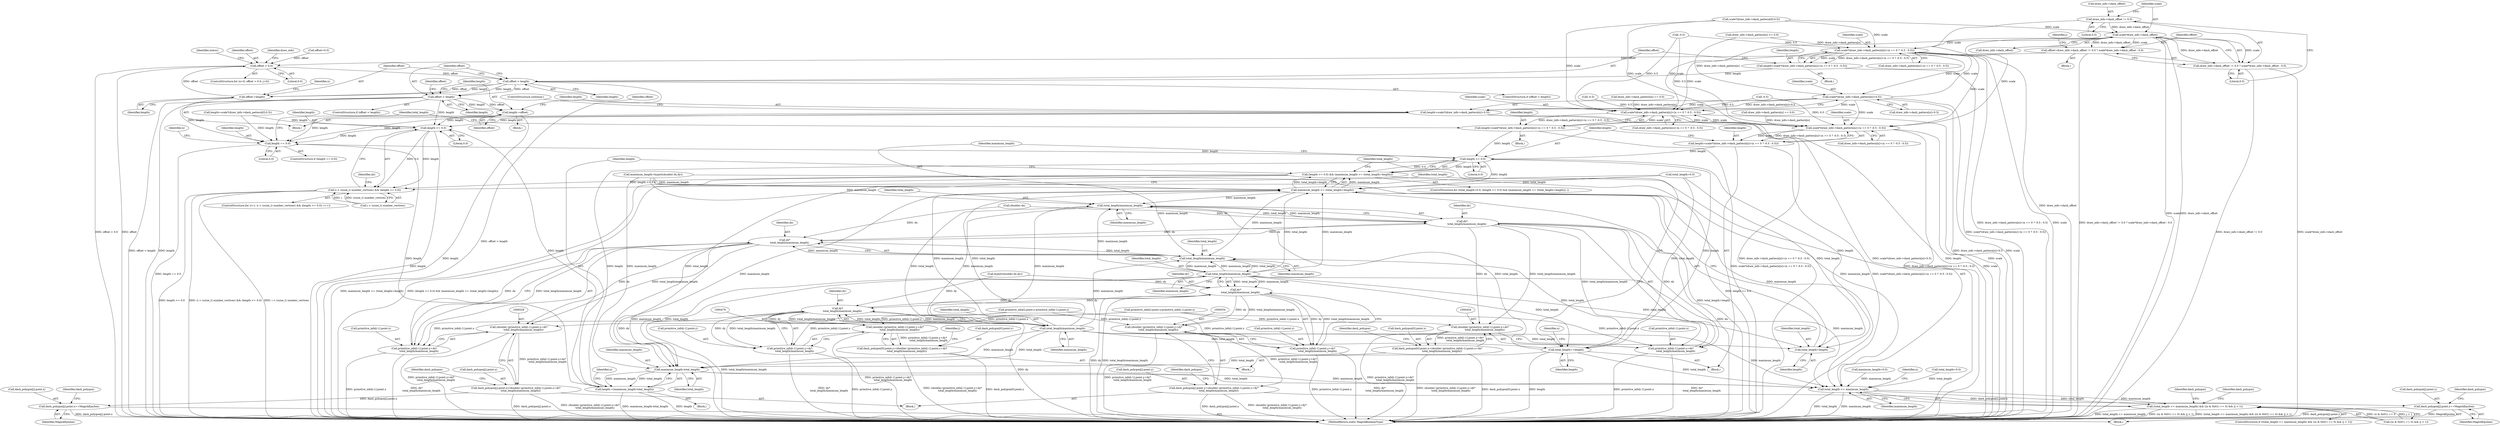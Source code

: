 digraph "0_ImageMagick_726812fa2fa7ce16bcf58f6e115f65427a1c0950_0@pointer" {
"1000219" [label="(Call,draw_info->dash_offset != 0.0)"];
"1000224" [label="(Call,scale*draw_info->dash_offset)"];
"1000216" [label="(Call,offset=draw_info->dash_offset != 0.0 ? scale*draw_info->dash_offset : 0.0)"];
"1000237" [label="(Call,offset > 0.0)"];
"1000271" [label="(Call,offset > length)"];
"1000275" [label="(Call,offset-=length)"];
"1000293" [label="(Call,offset < length)"];
"1000297" [label="(Call,length-=offset)"];
"1000328" [label="(Call,length >= 0.0)"];
"1000322" [label="(Call,(i < (ssize_t) number_vertices) && (length >= 0.0))"];
"1000380" [label="(Call,length == 0.0)"];
"1000419" [label="(Call,length >= 0.0)"];
"1000418" [label="(Call,(length >= 0.0) && (maximum_length >= (total_length+length)))"];
"1000422" [label="(Call,maximum_length >= (total_length+length))"];
"1000467" [label="(Call,total_length/maximum_length)"];
"1000465" [label="(Call,dx*\n            total_length/maximum_length)"];
"1000453" [label="(Call,(double) (primitive_info[i-1].point.x+dx*\n            total_length/maximum_length))"];
"1000445" [label="(Call,dash_polygon[0].point.x=(double) (primitive_info[i-1].point.x+dx*\n            total_length/maximum_length))"];
"1000455" [label="(Call,primitive_info[i-1].point.x+dx*\n            total_length/maximum_length)"];
"1000540" [label="(Call,dx*\n            total_length/maximum_length)"];
"1000528" [label="(Call,(double) (primitive_info[i-1].point.x+dx*\n            total_length/maximum_length))"];
"1000520" [label="(Call,dash_polygon[j].point.x=(double) (primitive_info[i-1].point.x+dx*\n            total_length/maximum_length))"];
"1000684" [label="(Call,dash_polygon[j].point.x+=MagickEpsilon)"];
"1000530" [label="(Call,primitive_info[i-1].point.x+dx*\n            total_length/maximum_length)"];
"1000492" [label="(Call,total_length/maximum_length)"];
"1000424" [label="(Call,total_length+length)"];
"1000428" [label="(Call,total_length+=length)"];
"1000542" [label="(Call,total_length/maximum_length)"];
"1000567" [label="(Call,total_length/maximum_length)"];
"1000565" [label="(Call,dy*\n            total_length/maximum_length)"];
"1000490" [label="(Call,dy*\n            total_length/maximum_length)"];
"1000478" [label="(Call,(double) (primitive_info[i-1].point.y+dy*\n            total_length/maximum_length))"];
"1000470" [label="(Call,dash_polygon[0].point.y=(double) (primitive_info[i-1].point.y+dy*\n            total_length/maximum_length))"];
"1000480" [label="(Call,primitive_info[i-1].point.y+dy*\n            total_length/maximum_length)"];
"1000553" [label="(Call,(double) (primitive_info[i-1].point.y+dy*\n            total_length/maximum_length))"];
"1000545" [label="(Call,dash_polygon[j].point.y=(double) (primitive_info[i-1].point.y+dy*\n            total_length/maximum_length))"];
"1000693" [label="(Call,dash_polygon[j].point.y+=MagickEpsilon)"];
"1000555" [label="(Call,primitive_info[i-1].point.y+dy*\n            total_length/maximum_length)"];
"1000634" [label="(Call,maximum_length-total_length)"];
"1000632" [label="(Call,length-=(maximum_length-total_length))"];
"1000662" [label="(Call,total_length <= maximum_length)"];
"1000661" [label="(Call,(total_length <= maximum_length) && ((n & 0x01) == 0) && (j > 1))"];
"1000218" [label="(Call,draw_info->dash_offset != 0.0 ? scale*draw_info->dash_offset : 0.0)"];
"1000255" [label="(Call,scale*(draw_info->dash_pattern[n]+(n == 0 ? -0.5 : 0.5)))"];
"1000253" [label="(Call,length=scale*(draw_info->dash_pattern[n]+(n == 0 ? -0.5 : 0.5)))"];
"1000282" [label="(Call,scale*(draw_info->dash_pattern[n]+0.5))"];
"1000280" [label="(Call,length=scale*(draw_info->dash_pattern[n]+0.5))"];
"1000399" [label="(Call,scale*(draw_info->dash_pattern[n]+(n == 0 ? -0.5 : 0.5)))"];
"1000397" [label="(Call,length=scale*(draw_info->dash_pattern[n]+(n == 0 ? -0.5 : 0.5)))"];
"1000617" [label="(Call,scale*(draw_info->dash_pattern[n]+(n == 0 ? -0.5 : 0.5)))"];
"1000615" [label="(Call,length=scale*(draw_info->dash_pattern[n]+(n == 0 ? -0.5 : 0.5)))"];
"1000305" [label="(Identifier,offset)"];
"1000491" [label="(Identifier,dy)"];
"1000333" [label="(Block,)"];
"1000480" [label="(Call,primitive_info[i-1].point.y+dy*\n            total_length/maximum_length)"];
"1000469" [label="(Identifier,maximum_length)"];
"1000295" [label="(Identifier,length)"];
"1000467" [label="(Call,total_length/maximum_length)"];
"1000493" [label="(Identifier,total_length)"];
"1000566" [label="(Identifier,dy)"];
"1000372" [label="(Call,maximum_length=hypot((double) dx,dy))"];
"1000225" [label="(Identifier,scale)"];
"1000496" [label="(Identifier,j)"];
"1000375" [label="(Call,(double) dx)"];
"1000556" [label="(Call,primitive_info[i-1].point.y)"];
"1000216" [label="(Call,offset=draw_info->dash_offset != 0.0 ? scale*draw_info->dash_offset : 0.0)"];
"1000400" [label="(Identifier,scale)"];
"1000541" [label="(Identifier,dx)"];
"1000415" [label="(Call,total_length=0.0)"];
"1000663" [label="(Identifier,total_length)"];
"1000217" [label="(Identifier,offset)"];
"1000318" [label="(ControlStructure,for (i=1; (i < (ssize_t) number_vertices) && (length >= 0.0); i++))"];
"1000453" [label="(Call,(double) (primitive_info[i-1].point.x+dx*\n            total_length/maximum_length))"];
"1000304" [label="(Call,offset=0.0)"];
"1000422" [label="(Call,maximum_length >= (total_length+length))"];
"1000471" [label="(Call,dash_polygon[0].point.y)"];
"1000293" [label="(Call,offset < length)"];
"1000281" [label="(Identifier,length)"];
"1000520" [label="(Call,dash_polygon[j].point.x=(double) (primitive_info[i-1].point.x+dx*\n            total_length/maximum_length))"];
"1000445" [label="(Call,dash_polygon[0].point.x=(double) (primitive_info[i-1].point.x+dx*\n            total_length/maximum_length))"];
"1000674" [label="(Block,)"];
"1000277" [label="(Identifier,length)"];
"1000494" [label="(Identifier,maximum_length)"];
"1000255" [label="(Call,scale*(draw_info->dash_pattern[n]+(n == 0 ? -0.5 : 0.5)))"];
"1000668" [label="(Identifier,n)"];
"1000219" [label="(Call,draw_info->dash_offset != 0.0)"];
"1000549" [label="(Identifier,dash_polygon)"];
"1000543" [label="(Identifier,total_length)"];
"1000455" [label="(Call,primitive_info[i-1].point.x+dx*\n            total_length/maximum_length)"];
"1000567" [label="(Call,total_length/maximum_length)"];
"1000420" [label="(Identifier,length)"];
"1000383" [label="(Block,)"];
"1000605" [label="(Call,draw_info->dash_pattern[n] == 0.0)"];
"1000329" [label="(Identifier,length)"];
"1000229" [label="(Literal,0.0)"];
"1000272" [label="(Identifier,offset)"];
"1000233" [label="(ControlStructure,for (n=0; offset > 0.0; j=0))"];
"1000615" [label="(Call,length=scale*(draw_info->dash_pattern[n]+(n == 0 ? -0.5 : 0.5)))"];
"1000618" [label="(Identifier,scale)"];
"1000542" [label="(Call,total_length/maximum_length)"];
"1000540" [label="(Call,dx*\n            total_length/maximum_length)"];
"1000490" [label="(Call,dy*\n            total_length/maximum_length)"];
"1000335" [label="(Identifier,dx)"];
"1000694" [label="(Call,dash_polygon[j].point.y)"];
"1000429" [label="(Identifier,total_length)"];
"1000446" [label="(Call,dash_polygon[0].point.x)"];
"1000636" [label="(Identifier,total_length)"];
"1000271" [label="(Call,offset > length)"];
"1000299" [label="(Identifier,offset)"];
"1000635" [label="(Identifier,maximum_length)"];
"1000660" [label="(ControlStructure,if ((total_length <= maximum_length) && ((n & 0x01) == 0) && (j > 1)))"];
"1000544" [label="(Identifier,maximum_length)"];
"1000322" [label="(Call,(i < (ssize_t) number_vertices) && (length >= 0.0))"];
"1000684" [label="(Call,dash_polygon[j].point.x+=MagickEpsilon)"];
"1000310" [label="(Identifier,status)"];
"1000531" [label="(Call,primitive_info[i-1].point.x)"];
"1000629" [label="(Call,-0.5)"];
"1000315" [label="(Call,total_length=0.0)"];
"1000573" [label="(Identifier,dash_polygon)"];
"1000421" [label="(Literal,0.0)"];
"1000280" [label="(Call,length=scale*(draw_info->dash_pattern[n]+0.5))"];
"1000296" [label="(Block,)"];
"1000270" [label="(ControlStructure,if (offset > length))"];
"1000478" [label="(Call,(double) (primitive_info[i-1].point.y+dy*\n            total_length/maximum_length))"];
"1000665" [label="(Call,((n & 0x01) == 0) && (j > 1))"];
"1000466" [label="(Identifier,dx)"];
"1000425" [label="(Identifier,total_length)"];
"1000273" [label="(Identifier,length)"];
"1000231" [label="(Identifier,j)"];
"1000381" [label="(Identifier,length)"];
"1000336" [label="(Call,primitive_info[i].point.x-primitive_info[i-1].point.x)"];
"1000323" [label="(Call,i < (ssize_t) number_vertices)"];
"1000205" [label="(Call,length=scale*(draw_info->dash_pattern[0]-0.5))"];
"1000284" [label="(Call,draw_info->dash_pattern[n]+0.5)"];
"1000416" [label="(Identifier,total_length)"];
"1000640" [label="(Identifier,n)"];
"1000398" [label="(Identifier,length)"];
"1000546" [label="(Call,dash_polygon[j].point.y)"];
"1000424" [label="(Call,total_length+length)"];
"1000456" [label="(Call,primitive_info[i-1].point.x)"];
"1000474" [label="(Identifier,dash_polygon)"];
"1000569" [label="(Identifier,maximum_length)"];
"1000692" [label="(Identifier,MagickEpsilon)"];
"1000763" [label="(MethodReturn,static MagickBooleanType)"];
"1000397" [label="(Call,length=scale*(draw_info->dash_pattern[n]+(n == 0 ? -0.5 : 0.5)))"];
"1000411" [label="(Call,-0.5)"];
"1000220" [label="(Call,draw_info->dash_offset)"];
"1000292" [label="(ControlStructure,if (offset < length))"];
"1000499" [label="(Block,)"];
"1000419" [label="(Call,length >= 0.0)"];
"1000283" [label="(Identifier,scale)"];
"1000297" [label="(Call,length-=offset)"];
"1000301" [label="(Identifier,offset)"];
"1000470" [label="(Call,dash_polygon[0].point.y=(double) (primitive_info[i-1].point.y+dy*\n            total_length/maximum_length))"];
"1000294" [label="(Identifier,offset)"];
"1000267" [label="(Call,-0.5)"];
"1000245" [label="(Call,draw_info->dash_pattern[n] <= 0.0)"];
"1000568" [label="(Identifier,total_length)"];
"1000677" [label="(Identifier,dash_polygon)"];
"1000254" [label="(Identifier,length)"];
"1000616" [label="(Identifier,length)"];
"1000276" [label="(Identifier,offset)"];
"1000237" [label="(Call,offset > 0.0)"];
"1000530" [label="(Call,primitive_info[i-1].point.x+dx*\n            total_length/maximum_length)"];
"1000545" [label="(Call,dash_polygon[j].point.y=(double) (primitive_info[i-1].point.y+dy*\n            total_length/maximum_length))"];
"1000279" [label="(Identifier,n)"];
"1000633" [label="(Identifier,length)"];
"1000226" [label="(Call,draw_info->dash_offset)"];
"1000291" [label="(ControlStructure,continue;)"];
"1000387" [label="(Call,draw_info->dash_pattern[n] == 0.0)"];
"1000437" [label="(Block,)"];
"1000528" [label="(Call,(double) (primitive_info[i-1].point.x+dx*\n            total_length/maximum_length))"];
"1000492" [label="(Call,total_length/maximum_length)"];
"1000385" [label="(Identifier,n)"];
"1000465" [label="(Call,dx*\n            total_length/maximum_length)"];
"1000207" [label="(Call,scale*(draw_info->dash_pattern[0]-0.5))"];
"1000664" [label="(Identifier,maximum_length)"];
"1000401" [label="(Call,draw_info->dash_pattern[n]+(n == 0 ? -0.5 : 0.5))"];
"1000256" [label="(Identifier,scale)"];
"1000218" [label="(Call,draw_info->dash_offset != 0.0 ? scale*draw_info->dash_offset : 0.0)"];
"1000428" [label="(Call,total_length+=length)"];
"1000224" [label="(Call,scale*draw_info->dash_offset)"];
"1000239" [label="(Literal,0.0)"];
"1000275" [label="(Call,offset-=length)"];
"1000382" [label="(Literal,0.0)"];
"1000238" [label="(Identifier,offset)"];
"1000282" [label="(Call,scale*(draw_info->dash_pattern[n]+0.5))"];
"1000662" [label="(Call,total_length <= maximum_length)"];
"1000661" [label="(Call,(total_length <= maximum_length) && ((n & 0x01) == 0) && (j > 1))"];
"1000253" [label="(Call,length=scale*(draw_info->dash_pattern[n]+(n == 0 ? -0.5 : 0.5)))"];
"1000243" [label="(Block,)"];
"1000426" [label="(Identifier,length)"];
"1000701" [label="(Identifier,MagickEpsilon)"];
"1000705" [label="(Identifier,dash_polygon)"];
"1000553" [label="(Call,(double) (primitive_info[i-1].point.y+dy*\n            total_length/maximum_length))"];
"1000632" [label="(Call,length-=(maximum_length-total_length))"];
"1000380" [label="(Call,length == 0.0)"];
"1000330" [label="(Literal,0.0)"];
"1000257" [label="(Call,draw_info->dash_pattern[n]+(n == 0 ? -0.5 : 0.5))"];
"1000414" [label="(ControlStructure,for (total_length=0.0; (length >= 0.0) && (maximum_length >= (total_length+length)); ))"];
"1000521" [label="(Call,dash_polygon[j].point.x)"];
"1000312" [label="(Call,maximum_length=0.0)"];
"1000328" [label="(Call,length >= 0.0)"];
"1000379" [label="(ControlStructure,if (length == 0.0))"];
"1000468" [label="(Identifier,total_length)"];
"1000298" [label="(Identifier,length)"];
"1000617" [label="(Call,scale*(draw_info->dash_pattern[n]+(n == 0 ? -0.5 : 0.5)))"];
"1000685" [label="(Call,dash_polygon[j].point.x)"];
"1000697" [label="(Identifier,dash_polygon)"];
"1000399" [label="(Call,scale*(draw_info->dash_pattern[n]+(n == 0 ? -0.5 : 0.5)))"];
"1000619" [label="(Call,draw_info->dash_pattern[n]+(n == 0 ? -0.5 : 0.5))"];
"1000434" [label="(Identifier,n)"];
"1000634" [label="(Call,maximum_length-total_length)"];
"1000427" [label="(Block,)"];
"1000735" [label="(Identifier,dash_polygon)"];
"1000223" [label="(Literal,0.0)"];
"1000430" [label="(Identifier,length)"];
"1000374" [label="(Call,hypot((double) dx,dy))"];
"1000555" [label="(Call,primitive_info[i-1].point.y+dy*\n            total_length/maximum_length)"];
"1000274" [label="(Block,)"];
"1000423" [label="(Identifier,maximum_length)"];
"1000355" [label="(Call,primitive_info[i].point.y-primitive_info[i-1].point.y)"];
"1000105" [label="(Block,)"];
"1000565" [label="(Call,dy*\n            total_length/maximum_length)"];
"1000248" [label="(Identifier,draw_info)"];
"1000481" [label="(Call,primitive_info[i-1].point.y)"];
"1000693" [label="(Call,dash_polygon[j].point.y+=MagickEpsilon)"];
"1000418" [label="(Call,(length >= 0.0) && (maximum_length >= (total_length+length)))"];
"1000219" -> "1000218"  [label="AST: "];
"1000219" -> "1000223"  [label="CFG: "];
"1000220" -> "1000219"  [label="AST: "];
"1000223" -> "1000219"  [label="AST: "];
"1000225" -> "1000219"  [label="CFG: "];
"1000229" -> "1000219"  [label="CFG: "];
"1000219" -> "1000763"  [label="DDG: draw_info->dash_offset"];
"1000219" -> "1000224"  [label="DDG: draw_info->dash_offset"];
"1000224" -> "1000218"  [label="AST: "];
"1000224" -> "1000226"  [label="CFG: "];
"1000225" -> "1000224"  [label="AST: "];
"1000226" -> "1000224"  [label="AST: "];
"1000218" -> "1000224"  [label="CFG: "];
"1000224" -> "1000763"  [label="DDG: scale"];
"1000224" -> "1000763"  [label="DDG: draw_info->dash_offset"];
"1000224" -> "1000216"  [label="DDG: scale"];
"1000224" -> "1000216"  [label="DDG: draw_info->dash_offset"];
"1000224" -> "1000218"  [label="DDG: scale"];
"1000224" -> "1000218"  [label="DDG: draw_info->dash_offset"];
"1000207" -> "1000224"  [label="DDG: scale"];
"1000224" -> "1000255"  [label="DDG: scale"];
"1000224" -> "1000399"  [label="DDG: scale"];
"1000224" -> "1000617"  [label="DDG: scale"];
"1000216" -> "1000105"  [label="AST: "];
"1000216" -> "1000218"  [label="CFG: "];
"1000217" -> "1000216"  [label="AST: "];
"1000218" -> "1000216"  [label="AST: "];
"1000231" -> "1000216"  [label="CFG: "];
"1000216" -> "1000763"  [label="DDG: draw_info->dash_offset != 0.0 ? scale*draw_info->dash_offset : 0.0"];
"1000216" -> "1000237"  [label="DDG: offset"];
"1000237" -> "1000233"  [label="AST: "];
"1000237" -> "1000239"  [label="CFG: "];
"1000238" -> "1000237"  [label="AST: "];
"1000239" -> "1000237"  [label="AST: "];
"1000248" -> "1000237"  [label="CFG: "];
"1000310" -> "1000237"  [label="CFG: "];
"1000237" -> "1000763"  [label="DDG: offset > 0.0"];
"1000237" -> "1000763"  [label="DDG: offset"];
"1000304" -> "1000237"  [label="DDG: offset"];
"1000275" -> "1000237"  [label="DDG: offset"];
"1000237" -> "1000271"  [label="DDG: offset"];
"1000271" -> "1000270"  [label="AST: "];
"1000271" -> "1000273"  [label="CFG: "];
"1000272" -> "1000271"  [label="AST: "];
"1000273" -> "1000271"  [label="AST: "];
"1000276" -> "1000271"  [label="CFG: "];
"1000294" -> "1000271"  [label="CFG: "];
"1000271" -> "1000763"  [label="DDG: offset > length"];
"1000253" -> "1000271"  [label="DDG: length"];
"1000271" -> "1000275"  [label="DDG: length"];
"1000271" -> "1000275"  [label="DDG: offset"];
"1000271" -> "1000293"  [label="DDG: offset"];
"1000271" -> "1000293"  [label="DDG: length"];
"1000275" -> "1000274"  [label="AST: "];
"1000275" -> "1000277"  [label="CFG: "];
"1000276" -> "1000275"  [label="AST: "];
"1000277" -> "1000275"  [label="AST: "];
"1000279" -> "1000275"  [label="CFG: "];
"1000293" -> "1000292"  [label="AST: "];
"1000293" -> "1000295"  [label="CFG: "];
"1000294" -> "1000293"  [label="AST: "];
"1000295" -> "1000293"  [label="AST: "];
"1000298" -> "1000293"  [label="CFG: "];
"1000305" -> "1000293"  [label="CFG: "];
"1000293" -> "1000763"  [label="DDG: offset < length"];
"1000293" -> "1000763"  [label="DDG: length"];
"1000293" -> "1000297"  [label="DDG: offset"];
"1000293" -> "1000297"  [label="DDG: length"];
"1000293" -> "1000328"  [label="DDG: length"];
"1000293" -> "1000380"  [label="DDG: length"];
"1000297" -> "1000296"  [label="AST: "];
"1000297" -> "1000299"  [label="CFG: "];
"1000298" -> "1000297"  [label="AST: "];
"1000299" -> "1000297"  [label="AST: "];
"1000301" -> "1000297"  [label="CFG: "];
"1000297" -> "1000763"  [label="DDG: length"];
"1000297" -> "1000328"  [label="DDG: length"];
"1000297" -> "1000380"  [label="DDG: length"];
"1000328" -> "1000322"  [label="AST: "];
"1000328" -> "1000330"  [label="CFG: "];
"1000329" -> "1000328"  [label="AST: "];
"1000330" -> "1000328"  [label="AST: "];
"1000322" -> "1000328"  [label="CFG: "];
"1000328" -> "1000763"  [label="DDG: length"];
"1000328" -> "1000322"  [label="DDG: length"];
"1000328" -> "1000322"  [label="DDG: 0.0"];
"1000632" -> "1000328"  [label="DDG: length"];
"1000205" -> "1000328"  [label="DDG: length"];
"1000280" -> "1000328"  [label="DDG: length"];
"1000328" -> "1000380"  [label="DDG: length"];
"1000322" -> "1000318"  [label="AST: "];
"1000322" -> "1000323"  [label="CFG: "];
"1000323" -> "1000322"  [label="AST: "];
"1000335" -> "1000322"  [label="CFG: "];
"1000663" -> "1000322"  [label="CFG: "];
"1000322" -> "1000763"  [label="DDG: length >= 0.0"];
"1000322" -> "1000763"  [label="DDG: (i < (ssize_t) number_vertices) && (length >= 0.0)"];
"1000322" -> "1000763"  [label="DDG: i < (ssize_t) number_vertices"];
"1000323" -> "1000322"  [label="DDG: i"];
"1000323" -> "1000322"  [label="DDG: (ssize_t) number_vertices"];
"1000418" -> "1000322"  [label="DDG: length >= 0.0"];
"1000380" -> "1000379"  [label="AST: "];
"1000380" -> "1000382"  [label="CFG: "];
"1000381" -> "1000380"  [label="AST: "];
"1000382" -> "1000380"  [label="AST: "];
"1000385" -> "1000380"  [label="CFG: "];
"1000416" -> "1000380"  [label="CFG: "];
"1000380" -> "1000763"  [label="DDG: length == 0.0"];
"1000632" -> "1000380"  [label="DDG: length"];
"1000205" -> "1000380"  [label="DDG: length"];
"1000280" -> "1000380"  [label="DDG: length"];
"1000380" -> "1000419"  [label="DDG: length"];
"1000419" -> "1000418"  [label="AST: "];
"1000419" -> "1000421"  [label="CFG: "];
"1000420" -> "1000419"  [label="AST: "];
"1000421" -> "1000419"  [label="AST: "];
"1000423" -> "1000419"  [label="CFG: "];
"1000418" -> "1000419"  [label="CFG: "];
"1000419" -> "1000418"  [label="DDG: length"];
"1000419" -> "1000418"  [label="DDG: 0.0"];
"1000397" -> "1000419"  [label="DDG: length"];
"1000615" -> "1000419"  [label="DDG: length"];
"1000419" -> "1000422"  [label="DDG: length"];
"1000419" -> "1000424"  [label="DDG: length"];
"1000419" -> "1000428"  [label="DDG: length"];
"1000419" -> "1000632"  [label="DDG: length"];
"1000418" -> "1000414"  [label="AST: "];
"1000418" -> "1000422"  [label="CFG: "];
"1000422" -> "1000418"  [label="AST: "];
"1000429" -> "1000418"  [label="CFG: "];
"1000633" -> "1000418"  [label="CFG: "];
"1000418" -> "1000763"  [label="DDG: maximum_length >= (total_length+length)"];
"1000418" -> "1000763"  [label="DDG: (length >= 0.0) && (maximum_length >= (total_length+length))"];
"1000418" -> "1000763"  [label="DDG: length >= 0.0"];
"1000422" -> "1000418"  [label="DDG: maximum_length"];
"1000422" -> "1000418"  [label="DDG: total_length+length"];
"1000422" -> "1000424"  [label="CFG: "];
"1000423" -> "1000422"  [label="AST: "];
"1000424" -> "1000422"  [label="AST: "];
"1000422" -> "1000763"  [label="DDG: total_length+length"];
"1000567" -> "1000422"  [label="DDG: maximum_length"];
"1000567" -> "1000422"  [label="DDG: total_length"];
"1000492" -> "1000422"  [label="DDG: maximum_length"];
"1000492" -> "1000422"  [label="DDG: total_length"];
"1000372" -> "1000422"  [label="DDG: maximum_length"];
"1000415" -> "1000422"  [label="DDG: total_length"];
"1000422" -> "1000467"  [label="DDG: maximum_length"];
"1000422" -> "1000542"  [label="DDG: maximum_length"];
"1000422" -> "1000634"  [label="DDG: maximum_length"];
"1000422" -> "1000662"  [label="DDG: maximum_length"];
"1000467" -> "1000465"  [label="AST: "];
"1000467" -> "1000469"  [label="CFG: "];
"1000468" -> "1000467"  [label="AST: "];
"1000469" -> "1000467"  [label="AST: "];
"1000465" -> "1000467"  [label="CFG: "];
"1000467" -> "1000465"  [label="DDG: total_length"];
"1000467" -> "1000465"  [label="DDG: maximum_length"];
"1000428" -> "1000467"  [label="DDG: total_length"];
"1000567" -> "1000467"  [label="DDG: maximum_length"];
"1000492" -> "1000467"  [label="DDG: maximum_length"];
"1000372" -> "1000467"  [label="DDG: maximum_length"];
"1000467" -> "1000492"  [label="DDG: total_length"];
"1000467" -> "1000492"  [label="DDG: maximum_length"];
"1000465" -> "1000455"  [label="AST: "];
"1000466" -> "1000465"  [label="AST: "];
"1000455" -> "1000465"  [label="CFG: "];
"1000465" -> "1000763"  [label="DDG: dx"];
"1000465" -> "1000453"  [label="DDG: dx"];
"1000465" -> "1000453"  [label="DDG: total_length/maximum_length"];
"1000465" -> "1000455"  [label="DDG: dx"];
"1000465" -> "1000455"  [label="DDG: total_length/maximum_length"];
"1000375" -> "1000465"  [label="DDG: dx"];
"1000540" -> "1000465"  [label="DDG: dx"];
"1000465" -> "1000540"  [label="DDG: dx"];
"1000453" -> "1000445"  [label="AST: "];
"1000453" -> "1000455"  [label="CFG: "];
"1000454" -> "1000453"  [label="AST: "];
"1000455" -> "1000453"  [label="AST: "];
"1000445" -> "1000453"  [label="CFG: "];
"1000453" -> "1000763"  [label="DDG: primitive_info[i-1].point.x+dx*\n            total_length/maximum_length"];
"1000453" -> "1000445"  [label="DDG: primitive_info[i-1].point.x+dx*\n            total_length/maximum_length"];
"1000336" -> "1000453"  [label="DDG: primitive_info[i-1].point.x"];
"1000445" -> "1000437"  [label="AST: "];
"1000446" -> "1000445"  [label="AST: "];
"1000474" -> "1000445"  [label="CFG: "];
"1000445" -> "1000763"  [label="DDG: dash_polygon[0].point.x"];
"1000445" -> "1000763"  [label="DDG: (double) (primitive_info[i-1].point.x+dx*\n            total_length/maximum_length)"];
"1000456" -> "1000455"  [label="AST: "];
"1000455" -> "1000763"  [label="DDG: dx*\n            total_length/maximum_length"];
"1000455" -> "1000763"  [label="DDG: primitive_info[i-1].point.x"];
"1000336" -> "1000455"  [label="DDG: primitive_info[i-1].point.x"];
"1000540" -> "1000530"  [label="AST: "];
"1000540" -> "1000542"  [label="CFG: "];
"1000541" -> "1000540"  [label="AST: "];
"1000542" -> "1000540"  [label="AST: "];
"1000530" -> "1000540"  [label="CFG: "];
"1000540" -> "1000763"  [label="DDG: dx"];
"1000540" -> "1000528"  [label="DDG: dx"];
"1000540" -> "1000528"  [label="DDG: total_length/maximum_length"];
"1000540" -> "1000530"  [label="DDG: dx"];
"1000540" -> "1000530"  [label="DDG: total_length/maximum_length"];
"1000375" -> "1000540"  [label="DDG: dx"];
"1000542" -> "1000540"  [label="DDG: total_length"];
"1000542" -> "1000540"  [label="DDG: maximum_length"];
"1000528" -> "1000520"  [label="AST: "];
"1000528" -> "1000530"  [label="CFG: "];
"1000529" -> "1000528"  [label="AST: "];
"1000530" -> "1000528"  [label="AST: "];
"1000520" -> "1000528"  [label="CFG: "];
"1000528" -> "1000763"  [label="DDG: primitive_info[i-1].point.x+dx*\n            total_length/maximum_length"];
"1000528" -> "1000520"  [label="DDG: primitive_info[i-1].point.x+dx*\n            total_length/maximum_length"];
"1000336" -> "1000528"  [label="DDG: primitive_info[i-1].point.x"];
"1000520" -> "1000499"  [label="AST: "];
"1000521" -> "1000520"  [label="AST: "];
"1000549" -> "1000520"  [label="CFG: "];
"1000520" -> "1000763"  [label="DDG: (double) (primitive_info[i-1].point.x+dx*\n            total_length/maximum_length)"];
"1000520" -> "1000763"  [label="DDG: dash_polygon[j].point.x"];
"1000520" -> "1000684"  [label="DDG: dash_polygon[j].point.x"];
"1000684" -> "1000674"  [label="AST: "];
"1000684" -> "1000692"  [label="CFG: "];
"1000685" -> "1000684"  [label="AST: "];
"1000692" -> "1000684"  [label="AST: "];
"1000697" -> "1000684"  [label="CFG: "];
"1000684" -> "1000763"  [label="DDG: dash_polygon[j].point.x"];
"1000531" -> "1000530"  [label="AST: "];
"1000530" -> "1000763"  [label="DDG: dx*\n            total_length/maximum_length"];
"1000530" -> "1000763"  [label="DDG: primitive_info[i-1].point.x"];
"1000336" -> "1000530"  [label="DDG: primitive_info[i-1].point.x"];
"1000492" -> "1000490"  [label="AST: "];
"1000492" -> "1000494"  [label="CFG: "];
"1000493" -> "1000492"  [label="AST: "];
"1000494" -> "1000492"  [label="AST: "];
"1000490" -> "1000492"  [label="CFG: "];
"1000492" -> "1000424"  [label="DDG: total_length"];
"1000492" -> "1000428"  [label="DDG: total_length"];
"1000492" -> "1000490"  [label="DDG: total_length"];
"1000492" -> "1000490"  [label="DDG: maximum_length"];
"1000492" -> "1000542"  [label="DDG: maximum_length"];
"1000492" -> "1000634"  [label="DDG: maximum_length"];
"1000492" -> "1000634"  [label="DDG: total_length"];
"1000492" -> "1000662"  [label="DDG: maximum_length"];
"1000424" -> "1000426"  [label="CFG: "];
"1000425" -> "1000424"  [label="AST: "];
"1000426" -> "1000424"  [label="AST: "];
"1000567" -> "1000424"  [label="DDG: total_length"];
"1000415" -> "1000424"  [label="DDG: total_length"];
"1000428" -> "1000427"  [label="AST: "];
"1000428" -> "1000430"  [label="CFG: "];
"1000429" -> "1000428"  [label="AST: "];
"1000430" -> "1000428"  [label="AST: "];
"1000434" -> "1000428"  [label="CFG: "];
"1000428" -> "1000763"  [label="DDG: length"];
"1000567" -> "1000428"  [label="DDG: total_length"];
"1000415" -> "1000428"  [label="DDG: total_length"];
"1000428" -> "1000542"  [label="DDG: total_length"];
"1000428" -> "1000634"  [label="DDG: total_length"];
"1000428" -> "1000662"  [label="DDG: total_length"];
"1000542" -> "1000544"  [label="CFG: "];
"1000543" -> "1000542"  [label="AST: "];
"1000544" -> "1000542"  [label="AST: "];
"1000567" -> "1000542"  [label="DDG: maximum_length"];
"1000372" -> "1000542"  [label="DDG: maximum_length"];
"1000542" -> "1000567"  [label="DDG: total_length"];
"1000542" -> "1000567"  [label="DDG: maximum_length"];
"1000567" -> "1000565"  [label="AST: "];
"1000567" -> "1000569"  [label="CFG: "];
"1000568" -> "1000567"  [label="AST: "];
"1000569" -> "1000567"  [label="AST: "];
"1000565" -> "1000567"  [label="CFG: "];
"1000567" -> "1000565"  [label="DDG: total_length"];
"1000567" -> "1000565"  [label="DDG: maximum_length"];
"1000567" -> "1000634"  [label="DDG: maximum_length"];
"1000567" -> "1000634"  [label="DDG: total_length"];
"1000567" -> "1000662"  [label="DDG: maximum_length"];
"1000565" -> "1000555"  [label="AST: "];
"1000566" -> "1000565"  [label="AST: "];
"1000555" -> "1000565"  [label="CFG: "];
"1000565" -> "1000763"  [label="DDG: dy"];
"1000565" -> "1000763"  [label="DDG: total_length/maximum_length"];
"1000565" -> "1000490"  [label="DDG: dy"];
"1000565" -> "1000553"  [label="DDG: dy"];
"1000565" -> "1000553"  [label="DDG: total_length/maximum_length"];
"1000565" -> "1000555"  [label="DDG: dy"];
"1000565" -> "1000555"  [label="DDG: total_length/maximum_length"];
"1000490" -> "1000565"  [label="DDG: dy"];
"1000374" -> "1000565"  [label="DDG: dy"];
"1000490" -> "1000480"  [label="AST: "];
"1000491" -> "1000490"  [label="AST: "];
"1000480" -> "1000490"  [label="CFG: "];
"1000490" -> "1000763"  [label="DDG: dy"];
"1000490" -> "1000763"  [label="DDG: total_length/maximum_length"];
"1000490" -> "1000478"  [label="DDG: dy"];
"1000490" -> "1000478"  [label="DDG: total_length/maximum_length"];
"1000490" -> "1000480"  [label="DDG: dy"];
"1000490" -> "1000480"  [label="DDG: total_length/maximum_length"];
"1000374" -> "1000490"  [label="DDG: dy"];
"1000478" -> "1000470"  [label="AST: "];
"1000478" -> "1000480"  [label="CFG: "];
"1000479" -> "1000478"  [label="AST: "];
"1000480" -> "1000478"  [label="AST: "];
"1000470" -> "1000478"  [label="CFG: "];
"1000478" -> "1000763"  [label="DDG: primitive_info[i-1].point.y+dy*\n            total_length/maximum_length"];
"1000478" -> "1000470"  [label="DDG: primitive_info[i-1].point.y+dy*\n            total_length/maximum_length"];
"1000355" -> "1000478"  [label="DDG: primitive_info[i-1].point.y"];
"1000470" -> "1000437"  [label="AST: "];
"1000471" -> "1000470"  [label="AST: "];
"1000496" -> "1000470"  [label="CFG: "];
"1000470" -> "1000763"  [label="DDG: dash_polygon[0].point.y"];
"1000470" -> "1000763"  [label="DDG: (double) (primitive_info[i-1].point.y+dy*\n            total_length/maximum_length)"];
"1000481" -> "1000480"  [label="AST: "];
"1000480" -> "1000763"  [label="DDG: dy*\n            total_length/maximum_length"];
"1000480" -> "1000763"  [label="DDG: primitive_info[i-1].point.y"];
"1000355" -> "1000480"  [label="DDG: primitive_info[i-1].point.y"];
"1000553" -> "1000545"  [label="AST: "];
"1000553" -> "1000555"  [label="CFG: "];
"1000554" -> "1000553"  [label="AST: "];
"1000555" -> "1000553"  [label="AST: "];
"1000545" -> "1000553"  [label="CFG: "];
"1000553" -> "1000763"  [label="DDG: primitive_info[i-1].point.y+dy*\n            total_length/maximum_length"];
"1000553" -> "1000545"  [label="DDG: primitive_info[i-1].point.y+dy*\n            total_length/maximum_length"];
"1000355" -> "1000553"  [label="DDG: primitive_info[i-1].point.y"];
"1000545" -> "1000499"  [label="AST: "];
"1000546" -> "1000545"  [label="AST: "];
"1000573" -> "1000545"  [label="CFG: "];
"1000545" -> "1000763"  [label="DDG: (double) (primitive_info[i-1].point.y+dy*\n            total_length/maximum_length)"];
"1000545" -> "1000763"  [label="DDG: dash_polygon[j].point.y"];
"1000545" -> "1000693"  [label="DDG: dash_polygon[j].point.y"];
"1000693" -> "1000674"  [label="AST: "];
"1000693" -> "1000701"  [label="CFG: "];
"1000694" -> "1000693"  [label="AST: "];
"1000701" -> "1000693"  [label="AST: "];
"1000705" -> "1000693"  [label="CFG: "];
"1000693" -> "1000763"  [label="DDG: MagickEpsilon"];
"1000693" -> "1000763"  [label="DDG: dash_polygon[j].point.y"];
"1000556" -> "1000555"  [label="AST: "];
"1000555" -> "1000763"  [label="DDG: primitive_info[i-1].point.y"];
"1000555" -> "1000763"  [label="DDG: dy*\n            total_length/maximum_length"];
"1000355" -> "1000555"  [label="DDG: primitive_info[i-1].point.y"];
"1000634" -> "1000632"  [label="AST: "];
"1000634" -> "1000636"  [label="CFG: "];
"1000635" -> "1000634"  [label="AST: "];
"1000636" -> "1000634"  [label="AST: "];
"1000632" -> "1000634"  [label="CFG: "];
"1000634" -> "1000632"  [label="DDG: maximum_length"];
"1000634" -> "1000632"  [label="DDG: total_length"];
"1000372" -> "1000634"  [label="DDG: maximum_length"];
"1000415" -> "1000634"  [label="DDG: total_length"];
"1000634" -> "1000662"  [label="DDG: total_length"];
"1000634" -> "1000662"  [label="DDG: maximum_length"];
"1000632" -> "1000333"  [label="AST: "];
"1000633" -> "1000632"  [label="AST: "];
"1000640" -> "1000632"  [label="CFG: "];
"1000632" -> "1000763"  [label="DDG: length"];
"1000632" -> "1000763"  [label="DDG: maximum_length-total_length"];
"1000662" -> "1000661"  [label="AST: "];
"1000662" -> "1000664"  [label="CFG: "];
"1000663" -> "1000662"  [label="AST: "];
"1000664" -> "1000662"  [label="AST: "];
"1000668" -> "1000662"  [label="CFG: "];
"1000661" -> "1000662"  [label="CFG: "];
"1000662" -> "1000763"  [label="DDG: total_length"];
"1000662" -> "1000763"  [label="DDG: maximum_length"];
"1000662" -> "1000661"  [label="DDG: total_length"];
"1000662" -> "1000661"  [label="DDG: maximum_length"];
"1000315" -> "1000662"  [label="DDG: total_length"];
"1000312" -> "1000662"  [label="DDG: maximum_length"];
"1000372" -> "1000662"  [label="DDG: maximum_length"];
"1000661" -> "1000660"  [label="AST: "];
"1000661" -> "1000665"  [label="CFG: "];
"1000665" -> "1000661"  [label="AST: "];
"1000677" -> "1000661"  [label="CFG: "];
"1000735" -> "1000661"  [label="CFG: "];
"1000661" -> "1000763"  [label="DDG: (total_length <= maximum_length) && ((n & 0x01) == 0) && (j > 1)"];
"1000661" -> "1000763"  [label="DDG: total_length <= maximum_length"];
"1000661" -> "1000763"  [label="DDG: ((n & 0x01) == 0) && (j > 1)"];
"1000665" -> "1000661"  [label="DDG: (n & 0x01) == 0"];
"1000665" -> "1000661"  [label="DDG: j > 1"];
"1000218" -> "1000229"  [label="CFG: "];
"1000229" -> "1000218"  [label="AST: "];
"1000218" -> "1000763"  [label="DDG: draw_info->dash_offset != 0.0"];
"1000218" -> "1000763"  [label="DDG: scale*draw_info->dash_offset"];
"1000255" -> "1000253"  [label="AST: "];
"1000255" -> "1000257"  [label="CFG: "];
"1000256" -> "1000255"  [label="AST: "];
"1000257" -> "1000255"  [label="AST: "];
"1000253" -> "1000255"  [label="CFG: "];
"1000255" -> "1000763"  [label="DDG: draw_info->dash_pattern[n]+(n == 0 ? -0.5 : 0.5)"];
"1000255" -> "1000763"  [label="DDG: scale"];
"1000255" -> "1000253"  [label="DDG: scale"];
"1000255" -> "1000253"  [label="DDG: draw_info->dash_pattern[n]+(n == 0 ? -0.5 : 0.5)"];
"1000207" -> "1000255"  [label="DDG: scale"];
"1000282" -> "1000255"  [label="DDG: scale"];
"1000245" -> "1000255"  [label="DDG: draw_info->dash_pattern[n]"];
"1000267" -> "1000255"  [label="DDG: 0.5"];
"1000255" -> "1000282"  [label="DDG: scale"];
"1000255" -> "1000399"  [label="DDG: scale"];
"1000255" -> "1000617"  [label="DDG: scale"];
"1000253" -> "1000243"  [label="AST: "];
"1000254" -> "1000253"  [label="AST: "];
"1000272" -> "1000253"  [label="CFG: "];
"1000253" -> "1000763"  [label="DDG: scale*(draw_info->dash_pattern[n]+(n == 0 ? -0.5 : 0.5))"];
"1000282" -> "1000280"  [label="AST: "];
"1000282" -> "1000284"  [label="CFG: "];
"1000283" -> "1000282"  [label="AST: "];
"1000284" -> "1000282"  [label="AST: "];
"1000280" -> "1000282"  [label="CFG: "];
"1000282" -> "1000763"  [label="DDG: draw_info->dash_pattern[n]+0.5"];
"1000282" -> "1000763"  [label="DDG: scale"];
"1000282" -> "1000280"  [label="DDG: scale"];
"1000282" -> "1000280"  [label="DDG: draw_info->dash_pattern[n]+0.5"];
"1000245" -> "1000282"  [label="DDG: draw_info->dash_pattern[n]"];
"1000282" -> "1000399"  [label="DDG: scale"];
"1000282" -> "1000617"  [label="DDG: scale"];
"1000280" -> "1000274"  [label="AST: "];
"1000281" -> "1000280"  [label="AST: "];
"1000291" -> "1000280"  [label="CFG: "];
"1000280" -> "1000763"  [label="DDG: scale*(draw_info->dash_pattern[n]+0.5)"];
"1000280" -> "1000763"  [label="DDG: length"];
"1000399" -> "1000397"  [label="AST: "];
"1000399" -> "1000401"  [label="CFG: "];
"1000400" -> "1000399"  [label="AST: "];
"1000401" -> "1000399"  [label="AST: "];
"1000397" -> "1000399"  [label="CFG: "];
"1000399" -> "1000763"  [label="DDG: draw_info->dash_pattern[n]+(n == 0 ? -0.5 : 0.5)"];
"1000399" -> "1000763"  [label="DDG: scale"];
"1000399" -> "1000397"  [label="DDG: scale"];
"1000399" -> "1000397"  [label="DDG: draw_info->dash_pattern[n]+(n == 0 ? -0.5 : 0.5)"];
"1000617" -> "1000399"  [label="DDG: scale"];
"1000207" -> "1000399"  [label="DDG: scale"];
"1000387" -> "1000399"  [label="DDG: draw_info->dash_pattern[n]"];
"1000411" -> "1000399"  [label="DDG: 0.5"];
"1000629" -> "1000399"  [label="DDG: 0.5"];
"1000267" -> "1000399"  [label="DDG: 0.5"];
"1000399" -> "1000617"  [label="DDG: scale"];
"1000397" -> "1000383"  [label="AST: "];
"1000398" -> "1000397"  [label="AST: "];
"1000416" -> "1000397"  [label="CFG: "];
"1000397" -> "1000763"  [label="DDG: scale*(draw_info->dash_pattern[n]+(n == 0 ? -0.5 : 0.5))"];
"1000617" -> "1000615"  [label="AST: "];
"1000617" -> "1000619"  [label="CFG: "];
"1000618" -> "1000617"  [label="AST: "];
"1000619" -> "1000617"  [label="AST: "];
"1000615" -> "1000617"  [label="CFG: "];
"1000617" -> "1000763"  [label="DDG: scale"];
"1000617" -> "1000763"  [label="DDG: draw_info->dash_pattern[n]+(n == 0 ? -0.5 : 0.5)"];
"1000617" -> "1000615"  [label="DDG: scale"];
"1000617" -> "1000615"  [label="DDG: draw_info->dash_pattern[n]+(n == 0 ? -0.5 : 0.5)"];
"1000207" -> "1000617"  [label="DDG: scale"];
"1000605" -> "1000617"  [label="DDG: draw_info->dash_pattern[n]"];
"1000629" -> "1000617"  [label="DDG: 0.5"];
"1000267" -> "1000617"  [label="DDG: 0.5"];
"1000615" -> "1000427"  [label="AST: "];
"1000616" -> "1000615"  [label="AST: "];
"1000420" -> "1000615"  [label="CFG: "];
"1000615" -> "1000763"  [label="DDG: scale*(draw_info->dash_pattern[n]+(n == 0 ? -0.5 : 0.5))"];
}
